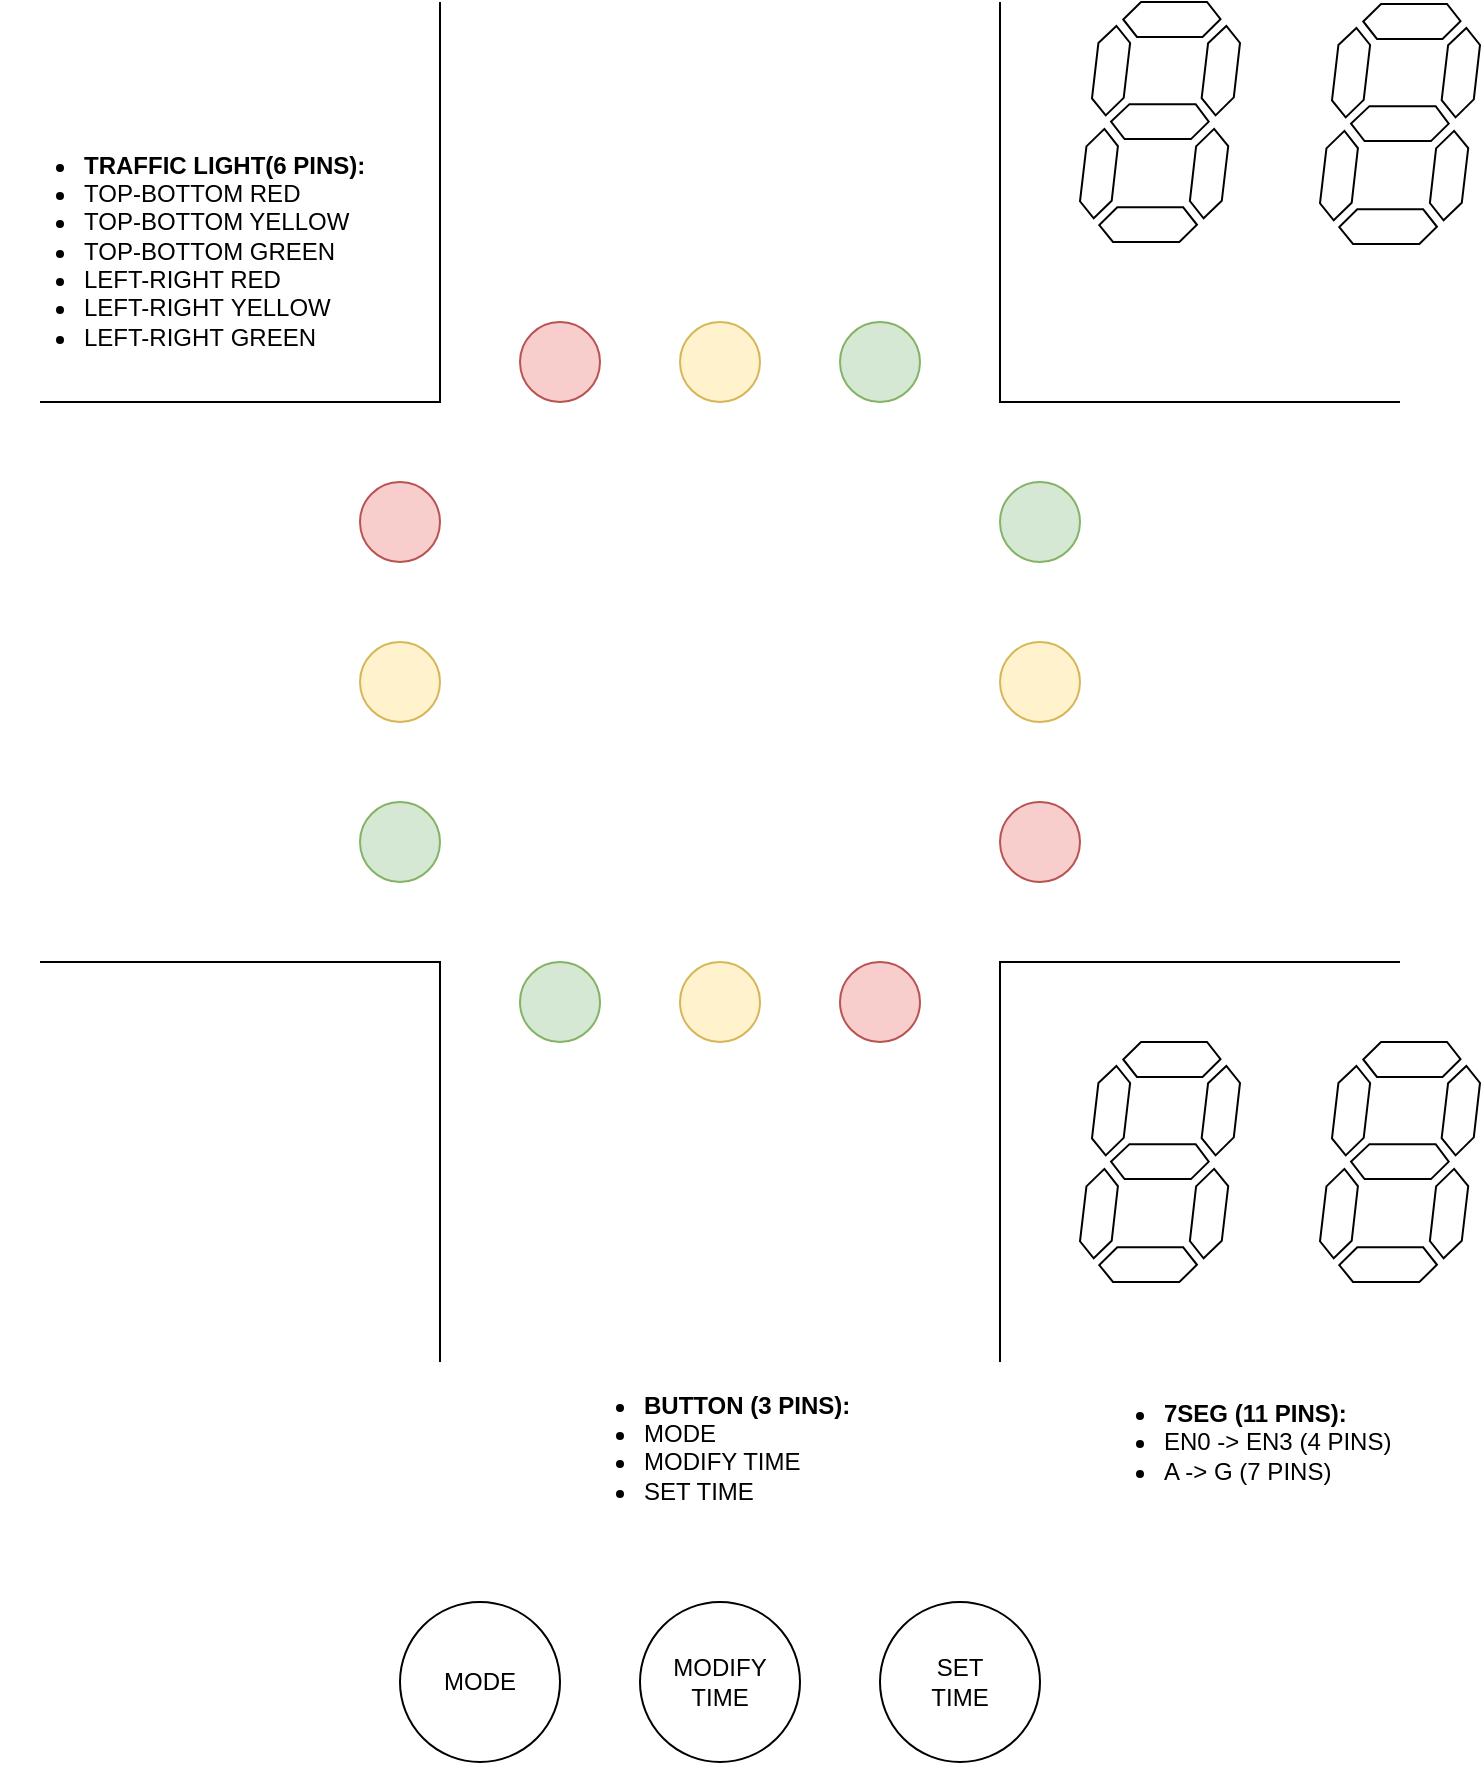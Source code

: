 <mxfile version="28.2.5">
  <diagram name="Page-1" id="-UZMlggmXmIz6tPadlM_">
    <mxGraphModel dx="1591" dy="877" grid="1" gridSize="10" guides="1" tooltips="1" connect="1" arrows="1" fold="1" page="1" pageScale="1" pageWidth="850" pageHeight="1100" math="0" shadow="0">
      <root>
        <mxCell id="0" />
        <mxCell id="1" parent="0" />
        <mxCell id="DcyPocmMJgV5D-FRGPAt-1" value="" style="ellipse;whiteSpace=wrap;html=1;aspect=fixed;fillColor=#f8cecc;strokeColor=#b85450;" vertex="1" parent="1">
          <mxGeometry x="280" y="320" width="40" height="40" as="geometry" />
        </mxCell>
        <mxCell id="DcyPocmMJgV5D-FRGPAt-2" value="" style="ellipse;whiteSpace=wrap;html=1;aspect=fixed;fillColor=#d5e8d4;strokeColor=#82b366;" vertex="1" parent="1">
          <mxGeometry x="440" y="320" width="40" height="40" as="geometry" />
        </mxCell>
        <mxCell id="DcyPocmMJgV5D-FRGPAt-3" value="" style="ellipse;whiteSpace=wrap;html=1;aspect=fixed;fillColor=#fff2cc;strokeColor=#d6b656;" vertex="1" parent="1">
          <mxGeometry x="360" y="320" width="40" height="40" as="geometry" />
        </mxCell>
        <mxCell id="DcyPocmMJgV5D-FRGPAt-4" value="" style="ellipse;whiteSpace=wrap;html=1;aspect=fixed;fillColor=#f8cecc;strokeColor=#b85450;" vertex="1" parent="1">
          <mxGeometry x="520" y="560" width="40" height="40" as="geometry" />
        </mxCell>
        <mxCell id="DcyPocmMJgV5D-FRGPAt-5" value="" style="ellipse;whiteSpace=wrap;html=1;aspect=fixed;fillColor=#d5e8d4;strokeColor=#82b366;" vertex="1" parent="1">
          <mxGeometry x="520" y="400" width="40" height="40" as="geometry" />
        </mxCell>
        <mxCell id="DcyPocmMJgV5D-FRGPAt-6" value="" style="ellipse;whiteSpace=wrap;html=1;aspect=fixed;fillColor=#fff2cc;strokeColor=#d6b656;" vertex="1" parent="1">
          <mxGeometry x="520" y="480" width="40" height="40" as="geometry" />
        </mxCell>
        <mxCell id="DcyPocmMJgV5D-FRGPAt-7" value="" style="ellipse;whiteSpace=wrap;html=1;aspect=fixed;fillColor=#f8cecc;strokeColor=#b85450;" vertex="1" parent="1">
          <mxGeometry x="200" y="400" width="40" height="40" as="geometry" />
        </mxCell>
        <mxCell id="DcyPocmMJgV5D-FRGPAt-8" value="" style="ellipse;whiteSpace=wrap;html=1;aspect=fixed;fillColor=#d5e8d4;strokeColor=#82b366;" vertex="1" parent="1">
          <mxGeometry x="200" y="560" width="40" height="40" as="geometry" />
        </mxCell>
        <mxCell id="DcyPocmMJgV5D-FRGPAt-9" value="" style="ellipse;whiteSpace=wrap;html=1;aspect=fixed;fillColor=#fff2cc;strokeColor=#d6b656;" vertex="1" parent="1">
          <mxGeometry x="200" y="480" width="40" height="40" as="geometry" />
        </mxCell>
        <mxCell id="DcyPocmMJgV5D-FRGPAt-10" value="" style="ellipse;whiteSpace=wrap;html=1;aspect=fixed;fillColor=#f8cecc;strokeColor=#b85450;" vertex="1" parent="1">
          <mxGeometry x="440" y="640" width="40" height="40" as="geometry" />
        </mxCell>
        <mxCell id="DcyPocmMJgV5D-FRGPAt-11" value="" style="ellipse;whiteSpace=wrap;html=1;aspect=fixed;fillColor=#d5e8d4;strokeColor=#82b366;" vertex="1" parent="1">
          <mxGeometry x="280" y="640" width="40" height="40" as="geometry" />
        </mxCell>
        <mxCell id="DcyPocmMJgV5D-FRGPAt-12" value="" style="ellipse;whiteSpace=wrap;html=1;aspect=fixed;fillColor=#fff2cc;strokeColor=#d6b656;" vertex="1" parent="1">
          <mxGeometry x="360" y="640" width="40" height="40" as="geometry" />
        </mxCell>
        <mxCell id="DcyPocmMJgV5D-FRGPAt-13" value="" style="endArrow=none;html=1;rounded=0;" edge="1" parent="1">
          <mxGeometry width="50" height="50" relative="1" as="geometry">
            <mxPoint x="520" y="160" as="sourcePoint" />
            <mxPoint x="720" y="360" as="targetPoint" />
            <Array as="points">
              <mxPoint x="520" y="360" />
            </Array>
          </mxGeometry>
        </mxCell>
        <mxCell id="DcyPocmMJgV5D-FRGPAt-14" value="" style="endArrow=none;html=1;rounded=0;" edge="1" parent="1">
          <mxGeometry width="50" height="50" relative="1" as="geometry">
            <mxPoint x="520" y="840" as="sourcePoint" />
            <mxPoint x="720" y="640" as="targetPoint" />
            <Array as="points">
              <mxPoint x="520" y="640" />
            </Array>
          </mxGeometry>
        </mxCell>
        <mxCell id="DcyPocmMJgV5D-FRGPAt-15" value="" style="endArrow=none;html=1;rounded=0;" edge="1" parent="1">
          <mxGeometry width="50" height="50" relative="1" as="geometry">
            <mxPoint x="240" y="160" as="sourcePoint" />
            <mxPoint x="40" y="360" as="targetPoint" />
            <Array as="points">
              <mxPoint x="240" y="360" />
            </Array>
          </mxGeometry>
        </mxCell>
        <mxCell id="DcyPocmMJgV5D-FRGPAt-16" value="" style="endArrow=none;html=1;rounded=0;" edge="1" parent="1">
          <mxGeometry width="50" height="50" relative="1" as="geometry">
            <mxPoint x="40" y="640" as="sourcePoint" />
            <mxPoint x="240" y="840" as="targetPoint" />
            <Array as="points">
              <mxPoint x="240" y="640" />
            </Array>
          </mxGeometry>
        </mxCell>
        <mxCell id="DcyPocmMJgV5D-FRGPAt-17" value="&lt;ul&gt;&lt;li&gt;&lt;b&gt;TRAFFIC LIGHT(6 PINS):&lt;/b&gt;&lt;/li&gt;&lt;li&gt;TOP-BOTTOM RED&lt;/li&gt;&lt;li&gt;TOP-BOTTOM YELLOW&lt;/li&gt;&lt;li&gt;TOP-BOTTOM GREEN&lt;/li&gt;&lt;li&gt;LEFT-RIGHT RED&lt;/li&gt;&lt;li&gt;LEFT-RIGHT&amp;nbsp;YELLOW&lt;/li&gt;&lt;li&gt;LEFT-RIGHT&amp;nbsp;GREEN&lt;/li&gt;&lt;/ul&gt;" style="text;strokeColor=none;fillColor=none;html=1;whiteSpace=wrap;verticalAlign=middle;overflow=hidden;" vertex="1" parent="1">
          <mxGeometry x="20" y="220" width="200" height="120" as="geometry" />
        </mxCell>
        <mxCell id="DcyPocmMJgV5D-FRGPAt-18" value="&lt;ul&gt;&lt;li&gt;&lt;b&gt;BUTTON (3 PINS):&lt;/b&gt;&lt;/li&gt;&lt;li&gt;MODE&lt;/li&gt;&lt;li&gt;MODIFY TIME&lt;/li&gt;&lt;li&gt;SET TIME&lt;/li&gt;&lt;/ul&gt;" style="text;strokeColor=none;fillColor=none;html=1;whiteSpace=wrap;verticalAlign=middle;overflow=hidden;" vertex="1" parent="1">
          <mxGeometry x="300" y="840" width="160" height="80" as="geometry" />
        </mxCell>
        <mxCell id="DcyPocmMJgV5D-FRGPAt-19" value="&lt;ul&gt;&lt;li&gt;&lt;b&gt;7SEG (11 PINS):&lt;/b&gt;&lt;/li&gt;&lt;li&gt;EN0 -&amp;gt; EN3 (4 PINS)&lt;/li&gt;&lt;li&gt;A -&amp;gt; G (7 PINS)&lt;/li&gt;&lt;/ul&gt;" style="text;strokeColor=none;fillColor=none;html=1;whiteSpace=wrap;verticalAlign=middle;overflow=hidden;" vertex="1" parent="1">
          <mxGeometry x="560" y="820" width="200" height="120" as="geometry" />
        </mxCell>
        <mxCell id="DcyPocmMJgV5D-FRGPAt-20" value="MODIFY&lt;div&gt;TIME&lt;/div&gt;" style="ellipse;whiteSpace=wrap;html=1;aspect=fixed;" vertex="1" parent="1">
          <mxGeometry x="340" y="960" width="80" height="80" as="geometry" />
        </mxCell>
        <mxCell id="DcyPocmMJgV5D-FRGPAt-21" value="MODE" style="ellipse;whiteSpace=wrap;html=1;aspect=fixed;" vertex="1" parent="1">
          <mxGeometry x="220" y="960" width="80" height="80" as="geometry" />
        </mxCell>
        <mxCell id="DcyPocmMJgV5D-FRGPAt-22" value="SET&lt;div&gt;TIME&lt;/div&gt;" style="ellipse;whiteSpace=wrap;html=1;aspect=fixed;" vertex="1" parent="1">
          <mxGeometry x="460" y="960" width="80" height="80" as="geometry" />
        </mxCell>
        <mxCell id="DcyPocmMJgV5D-FRGPAt-23" value="" style="verticalLabelPosition=bottom;shadow=0;dashed=0;align=center;html=1;verticalAlign=top;shape=mxgraph.electrical.opto_electronics.7_segment_display;pointerEvents=1;" vertex="1" parent="1">
          <mxGeometry x="560" y="680" width="80" height="120" as="geometry" />
        </mxCell>
        <mxCell id="DcyPocmMJgV5D-FRGPAt-24" value="" style="verticalLabelPosition=bottom;shadow=0;dashed=0;align=center;html=1;verticalAlign=top;shape=mxgraph.electrical.opto_electronics.7_segment_display;pointerEvents=1;" vertex="1" parent="1">
          <mxGeometry x="680" y="680" width="80" height="120" as="geometry" />
        </mxCell>
        <mxCell id="DcyPocmMJgV5D-FRGPAt-25" value="" style="verticalLabelPosition=bottom;shadow=0;dashed=0;align=center;html=1;verticalAlign=top;shape=mxgraph.electrical.opto_electronics.7_segment_display;pointerEvents=1;" vertex="1" parent="1">
          <mxGeometry x="560" y="160" width="80" height="120" as="geometry" />
        </mxCell>
        <mxCell id="DcyPocmMJgV5D-FRGPAt-26" value="" style="verticalLabelPosition=bottom;shadow=0;dashed=0;align=center;html=1;verticalAlign=top;shape=mxgraph.electrical.opto_electronics.7_segment_display;pointerEvents=1;" vertex="1" parent="1">
          <mxGeometry x="680" y="161" width="80" height="120" as="geometry" />
        </mxCell>
      </root>
    </mxGraphModel>
  </diagram>
</mxfile>
